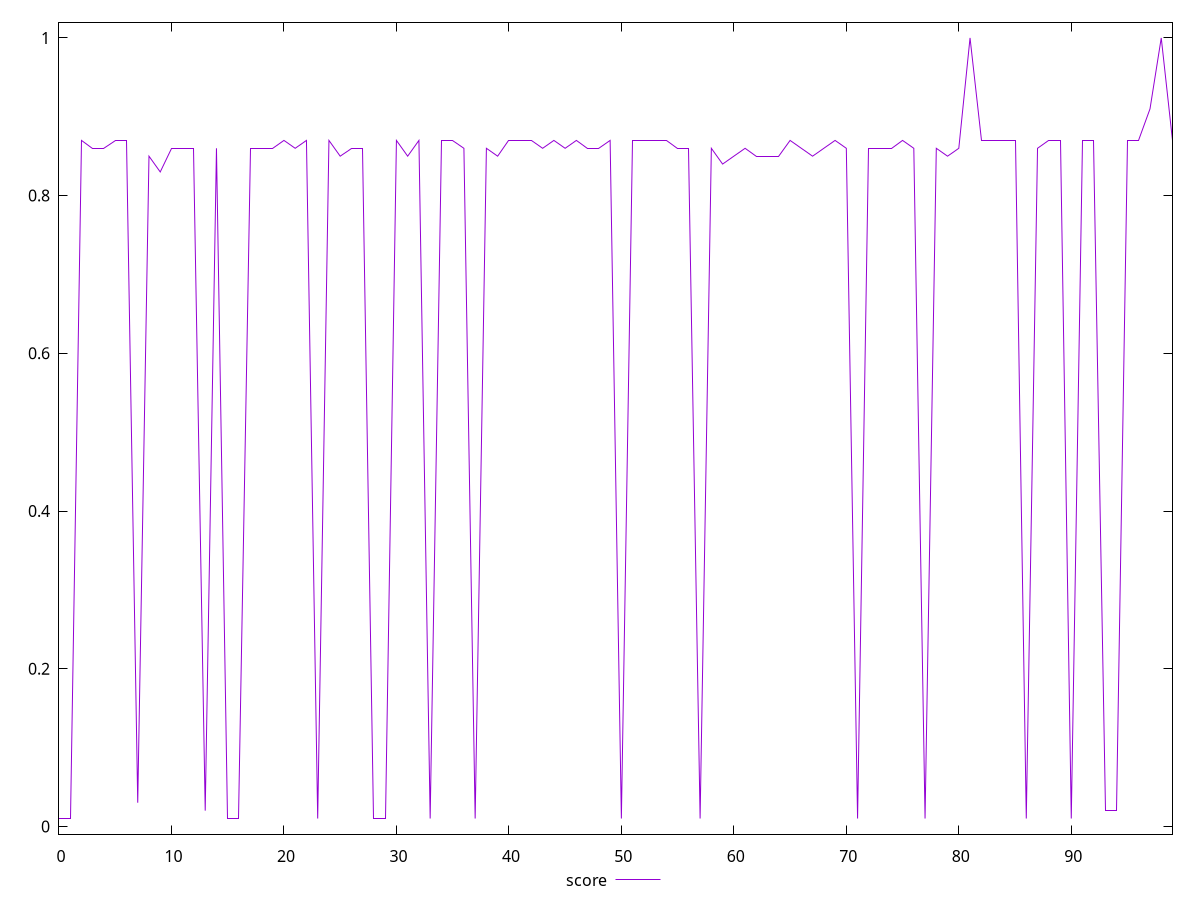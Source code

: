 reset

$score <<EOF
0 0.01
1 0.01
2 0.87
3 0.86
4 0.86
5 0.87
6 0.87
7 0.03
8 0.85
9 0.83
10 0.86
11 0.86
12 0.86
13 0.02
14 0.86
15 0.01
16 0.01
17 0.86
18 0.86
19 0.86
20 0.87
21 0.86
22 0.87
23 0.01
24 0.87
25 0.85
26 0.86
27 0.86
28 0.01
29 0.01
30 0.87
31 0.85
32 0.87
33 0.01
34 0.87
35 0.87
36 0.86
37 0.01
38 0.86
39 0.85
40 0.87
41 0.87
42 0.87
43 0.86
44 0.87
45 0.86
46 0.87
47 0.86
48 0.86
49 0.87
50 0.01
51 0.87
52 0.87
53 0.87
54 0.87
55 0.86
56 0.86
57 0.01
58 0.86
59 0.84
60 0.85
61 0.86
62 0.85
63 0.85
64 0.85
65 0.87
66 0.86
67 0.85
68 0.86
69 0.87
70 0.86
71 0.01
72 0.86
73 0.86
74 0.86
75 0.87
76 0.86
77 0.01
78 0.86
79 0.85
80 0.86
81 1
82 0.87
83 0.87
84 0.87
85 0.87
86 0.01
87 0.86
88 0.87
89 0.87
90 0.01
91 0.87
92 0.87
93 0.02
94 0.02
95 0.87
96 0.87
97 0.91
98 1
99 0.87
EOF

set key outside below
set xrange [0:99]
set yrange [-0.009800000000000001:1.0198]
set trange [-0.009800000000000001:1.0198]
set terminal svg size 640, 500 enhanced background rgb 'white'
set output "reports/report_00027_2021-02-24T12-40-31.850Z/cumulative-layout-shift/samples/astro/score/values.svg"

plot $score title "score" with line

reset
